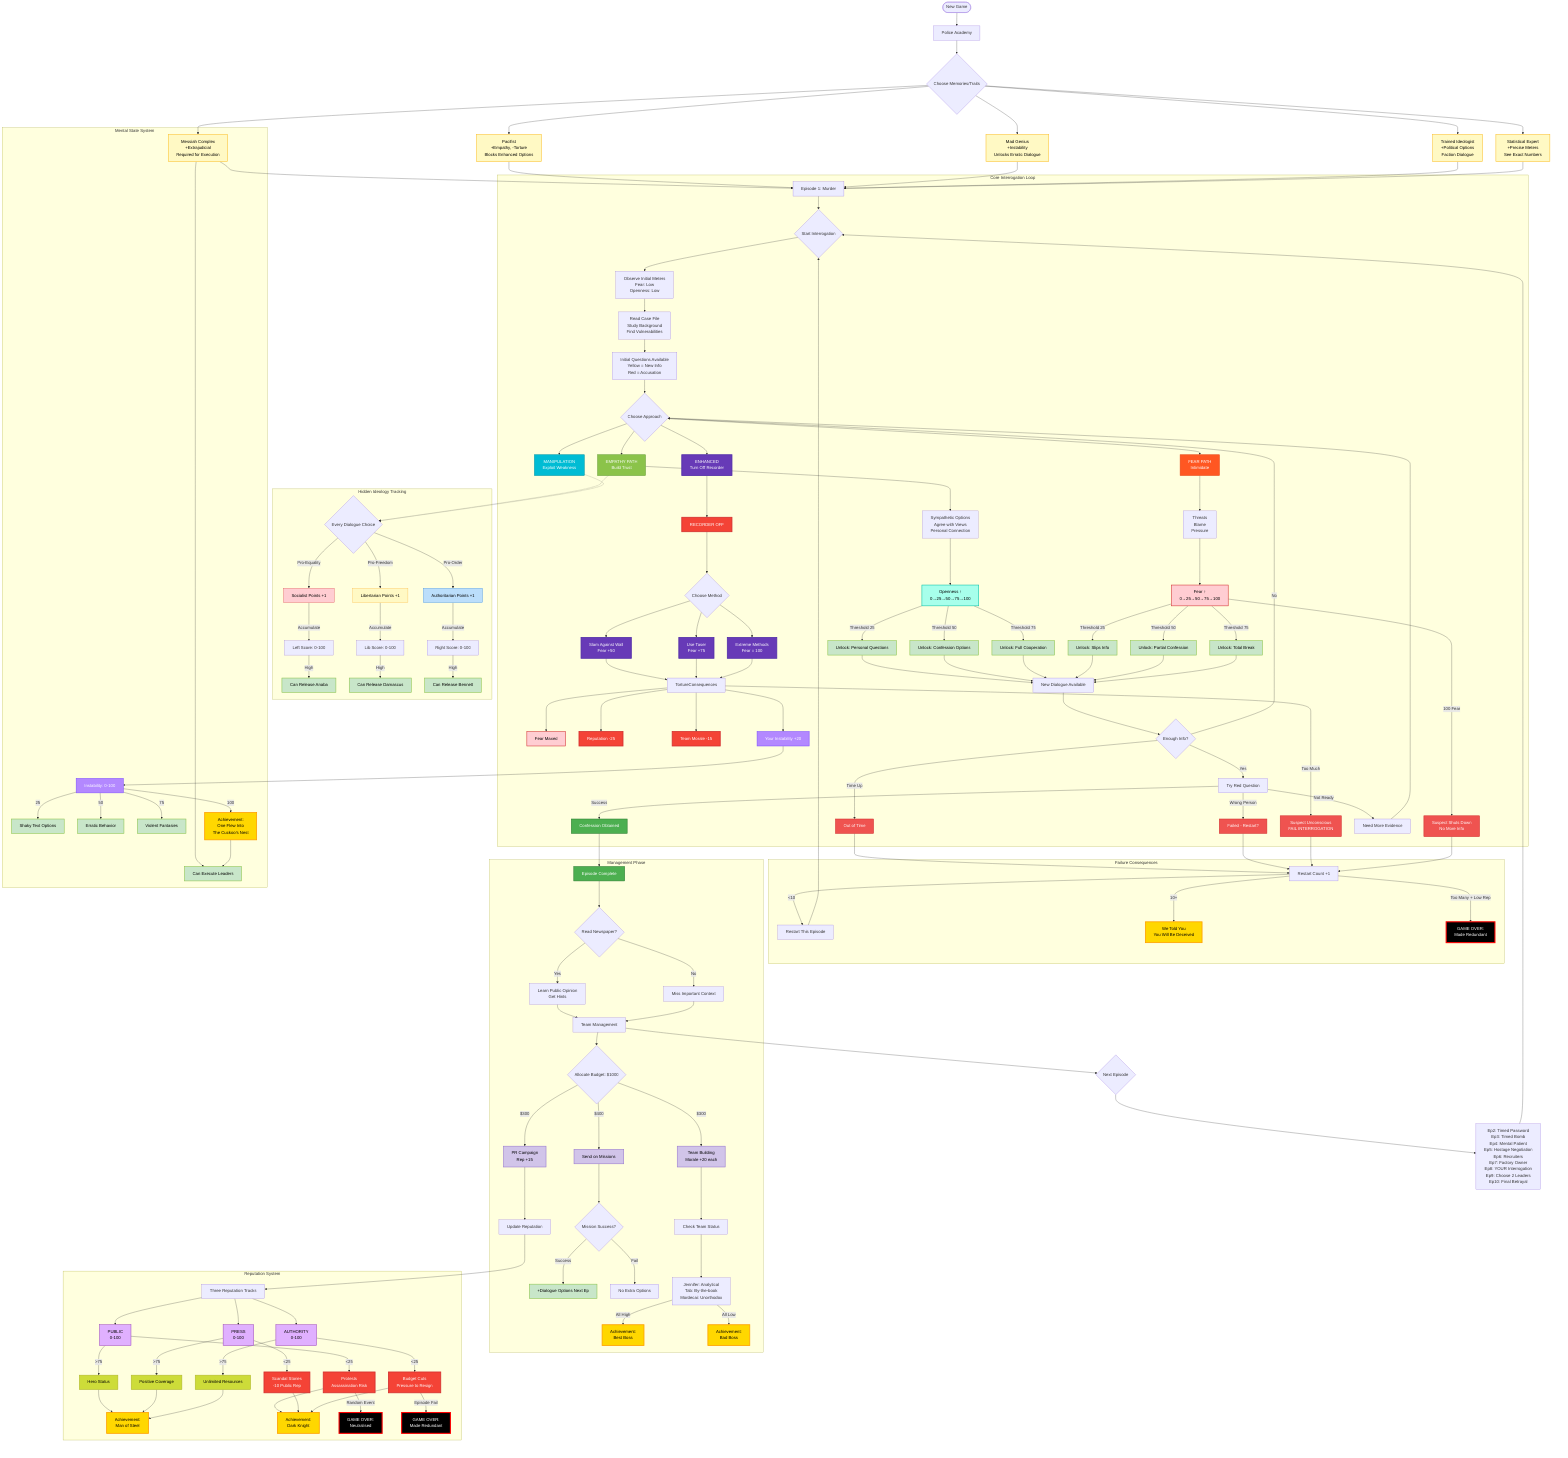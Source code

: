 graph TB
    %% Initial Setup
    Start([New Game]) --> Tutorial[Police Academy]
    Tutorial --> CharacterCreation{Choose Memories/Traits}
    
    CharacterCreation --> Pacifist[Pacifist<br/>+Empathy, -Torture<br/>Blocks Enhanced Options]:::memory
    CharacterCreation --> MadGenius[Mad Genius<br/>+Instability<br/>Unlocks Erratic Dialogue]:::memory
    CharacterCreation --> Ideologist[Trained Ideologist<br/>+Political Options<br/>Faction Dialogue]:::memory
    CharacterCreation --> Statistical[Statistical Expert<br/>+Precise Meters<br/>See Exact Numbers]:::memory
    CharacterCreation --> MessiahComplex[Messiah Complex<br/>+Extrajudicial<br/>Required for Execution]:::memory
    
    Pacifist & MadGenius & Ideologist & Statistical & MessiahComplex --> Episode1

    %% Detailed Interrogation Loop
    subgraph "Core Interrogation Loop"
        Episode1[Episode 1: Murder] --> InterrogationStart{Start Interrogation}
        
        InterrogationStart --> ObserveMeters[Observe Initial Meters<br/>Fear: Low<br/>Openness: Low]
        ObserveMeters --> ReadFile[Read Case File<br/>Study Background<br/>Find Vulnerabilities]
        ReadFile --> InitialQuestions[Initial Questions Available<br/>Yellow = New Info<br/>Red = Accusation]
        
        InitialQuestions --> ChooseStrategy{Choose Approach}
        
        ChooseStrategy --> EmpathyPath[EMPATHY PATH<br/>Build Trust]:::empathy
        ChooseStrategy --> FearPath[FEAR PATH<br/>Intimidate]:::intimidation
        ChooseStrategy --> ManipPath[MANIPULATION<br/>Exploit Weakness]:::manipulation
        ChooseStrategy --> TorturePath[ENHANCED<br/>Turn Off Recorder]:::torture
        
        %% Empathy Path Detail
        EmpathyPath --> EmpathyOptions[Sympathetic Options<br/>Agree with Views<br/>Personal Connection]
        EmpathyOptions --> OpennessMeter[Openness ↑<br/>0→25→50→75→100]:::meter_good
        OpennessMeter -->|Threshold 25| UnlockPersonal[Unlock: Personal Questions]:::unlock
        OpennessMeter -->|Threshold 50| UnlockTrust[Unlock: Confession Options]:::unlock
        OpennessMeter -->|Threshold 75| UnlockFull[Unlock: Full Cooperation]:::unlock
        
        %% Fear Path Detail
        FearPath --> FearOptions[Threats<br/>Blame<br/>Pressure]
        FearOptions --> FearMeter[Fear ↑<br/>0→25→50→75→100]:::meter_bad
        FearMeter -->|Threshold 25| UnlockNervous[Unlock: Slips Info]:::unlock
        FearMeter -->|Threshold 50| UnlockScared[Unlock: Partial Confession]:::unlock
        FearMeter -->|Threshold 75| UnlockBreak[Unlock: Total Break]:::unlock
        FearMeter -->|100 Fear| ShutDown[Suspect Shuts Down<br/>No More Info]:::failure
        
        %% Torture Path Detail
        TorturePath --> RecorderOff[RECORDER OFF]:::danger
        RecorderOff --> TortureOptions{Choose Method}
        TortureOptions --> Physical[Slam Against Wall<br/>Fear +50]:::torture
        TortureOptions --> Taser[Use Taser<br/>Fear +75]:::torture
        TortureOptions --> Extreme[Extreme Methods<br/>Fear = 100]:::torture
        
        Physical & Taser & Extreme --> TortureConsequences
        TortureConsequences --> InstantFear[Fear Maxed]:::meter_bad
        TortureConsequences --> RepDamage[Reputation -25]:::danger
        TortureConsequences --> TeamMorale[Team Morale -15]:::danger
        TortureConsequences --> MentalState[Your Instability +20]:::psyche
        TortureConsequences -->|Too Much| Incapacitated[Suspect Unconscious<br/>FAIL INTERROGATION]:::failure
        
        %% Convergence
        UnlockPersonal & UnlockTrust & UnlockFull & UnlockNervous & UnlockScared & UnlockBreak --> NewQuestions[New Dialogue Available]
        NewQuestions --> CheckProgress{Enough Info?}
        
        CheckProgress -->|No| ChooseStrategy
        CheckProgress -->|Yes| AttemptConfession[Try Red Question]
        CheckProgress -->|Time Up| TimeOut[Out of Time]:::failure
        
        AttemptConfession -->|Success| GotConfession[Confession Obtained]:::success
        AttemptConfession -->|Wrong Person| WrongAccusation[Failed - Restart?]:::failure
        AttemptConfession -->|Not Ready| NeedMore[Need More Evidence]
        
        NeedMore --> ChooseStrategy
    end

    %% Failure States
    subgraph "Failure Consequences"
        TimeOut --> RestartCount[Restart Count +1]
        WrongAccusation --> RestartCount
        Incapacitated --> RestartCount
        ShutDown --> RestartCount
        
        RestartCount -->|<10| RestartInterrogation[Restart This Episode]
        RestartCount -->|10+| Achievement1[We Told You<br/>You Will Be Deceived]:::achievement
        RestartCount -->|Too Many + Low Rep| Fired[GAME OVER:<br/>Made Redundant]:::game_over
        
        RestartInterrogation --> InterrogationStart
    end

    %% Success Path
    GotConfession --> EpisodeComplete[Episode Complete]:::success
    
    %% Between Episodes Detail
    subgraph "Management Phase"
        EpisodeComplete --> NewspaperCheck{Read Newspaper?}
        NewspaperCheck -->|Yes| GainContext[Learn Public Opinion<br/>Get Hints]
        NewspaperCheck -->|No| MissInfo[Miss Important Context]
        
        GainContext & MissInfo --> TeamPhase[Team Management]
        
        TeamPhase --> Budget{Allocate Budget: $1000}
        Budget -->|$300| BoostMorale[Team Building<br/>Morale +20 each]:::team
        Budget -->|$400| GatherIntel[Send on Missions]:::team
        Budget -->|$300| PublicPR[PR Campaign<br/>Rep +15]:::team
        
        BoostMorale --> TeamStatus[Check Team Status]
        GatherIntel --> MissionRoll{Mission Success?}
        PublicPR --> RepUpdate[Update Reputation]
        
        MissionRoll -->|Success| UnlockDialogue[+Dialogue Options Next Ep]:::unlock
        MissionRoll -->|Fail| NoBonus[No Extra Options]
        
        TeamStatus --> IndividualMorale[Jennifer: Analytical<br/>Tab: By-the-book<br/>Mordecai: Unorthodox]
        IndividualMorale -->|All High| BestBoss[Achievement:<br/>Best Boss]:::achievement
        IndividualMorale -->|All Low| BadBoss[Achievement:<br/>Bad Boss]:::achievement
    end

    %% Reputation Detail
    subgraph "Reputation System"
        RepUpdate --> ThreeMeters[Three Reputation Tracks]
        
        ThreeMeters --> PublicMeter[PUBLIC<br/>0-100]:::reputation
        ThreeMeters --> PressMeter[PRESS<br/>0-100]:::reputation  
        ThreeMeters --> AuthorityMeter[AUTHORITY<br/>0-100]:::reputation
        
        PublicMeter -->|<25| PublicHate[Protests<br/>Assassination Risk]:::danger
        PressMeter -->|<25| BadPress[Scandal Stories<br/>-10 Public Rep]:::danger
        AuthorityMeter -->|<25| NoSupport[Budget Cuts<br/>Pressure to Resign]:::danger
        
        PublicMeter -->|>75| PublicLove[Hero Status]:::good_status
        PressMeter -->|>75| MediaDarling[Positive Coverage]:::good_status
        AuthorityMeter -->|>75| FullSupport[Unlimited Resources]:::good_status
        
        PublicLove & MediaDarling & FullSupport --> ManOfSteel[Achievement:<br/>Man of Steel]:::achievement
        PublicHate & BadPress & NoSupport --> DarkKnight[Achievement:<br/>Dark Knight]:::achievement
        
        PublicHate -->|Random Event| Assassination[GAME OVER:<br/>Neutralised]:::game_over
        NoSupport -->|Episode Fail| FiredByBoss[GAME OVER:<br/>Made Redundant]:::game_over
    end

    %% Ideological Tracking Detail
    subgraph "Hidden Ideology Tracking"
        EmpathyPath -.-> IdeologyPoints{Every Dialogue Choice}
        ManipPath -.-> IdeologyPoints
        
        IdeologyPoints -->|Pro-Equality| LeftPoints[Socialist Points +1]:::ideology_left
        IdeologyPoints -->|Pro-Freedom| LibPoints[Libertarian Points +1]:::ideology_lib
        IdeologyPoints -->|Pro-Order| RightPoints[Authoritarian Points +1]:::ideology_right
        
        LeftPoints -->|Accumulate| LeftScore[Left Score: 0-100]
        LibPoints -->|Accumulate| LibScore[Lib Score: 0-100]
        RightPoints -->|Accumulate| RightScore[Right Score: 0-100]
        
        LeftScore -->|High| EnableAnaba[Can Release Anaba]:::unlock
        LibScore -->|High| EnableDamascus[Can Release Damascus]:::unlock
        RightScore -->|High| EnableBennett[Can Release Bennett]:::unlock
    end

    %% Mental Instability Detail
    subgraph "Mental State System"
        MentalState --> InstabilityMeter[Instability: 0-100]:::psyche
        
        InstabilityMeter -->|25| Stressed[Shaky Text Options]:::unlock
        InstabilityMeter -->|50| Unhinged[Erratic Behavior]:::unlock
        InstabilityMeter -->|75| Breaking[Violent Fantasies]:::unlock
        InstabilityMeter -->|100| Cuckoo[Achievement:<br/>One Flew Into<br/>The Cuckoo's Nest]:::achievement
        
        MessiahComplex & Cuckoo --> ExecutionEnabled[Can Execute Leaders]:::unlock
    end

    %% Episode Flow
    TeamPhase --> NextEpisode{Next Episode}
    NextEpisode --> Episodes[Ep2: Timed Password<br/>Ep3: Timed Bomb<br/>Ep4: Mental Patient<br/>Ep5: Hostage Negotiation<br/>Ep6: Recruiters<br/>Ep7: Factory Owner<br/>Ep8: YOUR Interrogation<br/>Ep9: Choose 2 Leaders<br/>Ep10: Final Betrayal]
    
    Episodes --> InterrogationStart
    
    %% Style Definitions with Dark Text
    classDef memory fill:#FFF9C4,stroke:#FBC02D,stroke-width:2px,color:#000
    classDef empathy fill:#8BC34A,stroke:#689F38,stroke-width:2px,color:#fff
    classDef intimidation fill:#FF5722,stroke:#E64A19,stroke-width:2px,color:#fff
    classDef manipulation fill:#00BCD4,stroke:#0097A7,stroke-width:2px,color:#fff
    classDef torture fill:#673AB7,stroke:#512DA8,stroke-width:3px,color:#fff
    classDef unlock fill:#C8E6C9,stroke:#8BC34A,stroke-width:2px,color:#000
    classDef success fill:#4CAF50,stroke:#2E7D32,stroke-width:2px,color:#fff
    classDef failure fill:#EF5350,stroke:#D32F2F,stroke-width:2px,color:#fff
    classDef team fill:#D1C4E9,stroke:#9575CD,stroke-width:2px,color:#000
    classDef reputation fill:#E0B0FF,stroke:#A14FBF,stroke-width:2px,color:#000
    classDef danger fill:#F44336,stroke:#D32F2F,stroke-width:3px,color:#fff
    classDef psyche fill:#B388FF,stroke:#7C4DFF,stroke-width:2px,color:#fff
    classDef achievement fill:#FFD700,stroke:#FFA000,stroke-width:3px,color:#000
    classDef game_over fill:#000000,stroke:#FF0000,stroke-width:4px,color:#fff
    classDef good_status fill:#CDDC39,stroke:#AFB42B,stroke-width:2px,color:#000
    classDef meter_good fill:#A7FFEB,stroke:#00BFA5,stroke-width:2px,color:#000
    classDef meter_bad fill:#FFCDD2,stroke:#D32F2F,stroke-width:2px,color:#000
    classDef ideology_left fill:#FFCDD2,stroke:#D32F2F,stroke-width:1px,color:#000
    classDef ideology_lib fill:#FFF9C4,stroke:#F9A825,stroke-width:1px,color:#000
    classDef ideology_right fill:#BBDEFB,stroke:#1976D2,stroke-width:1px,color:#000